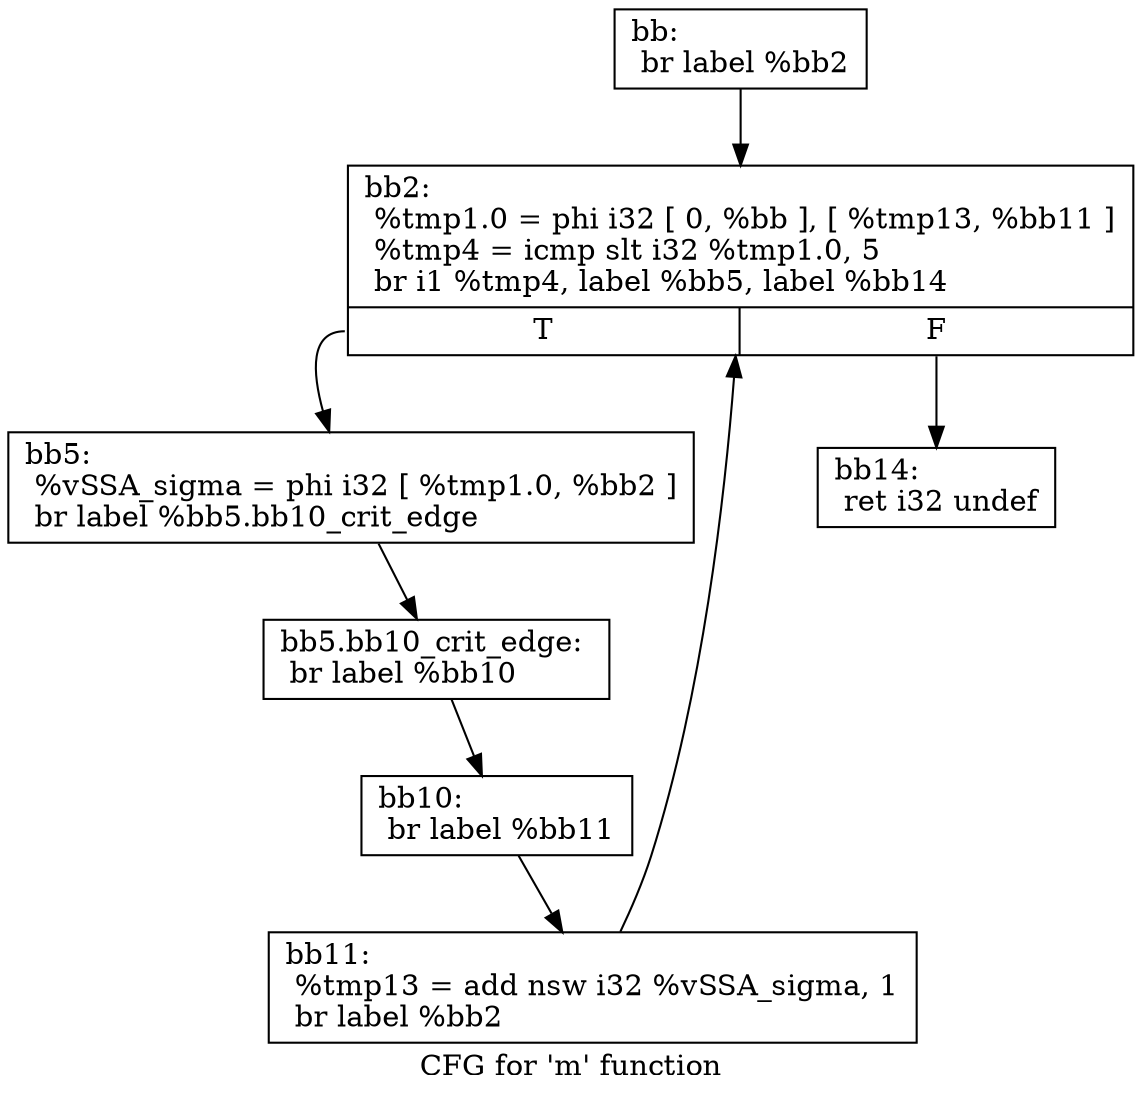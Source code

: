 digraph "CFG for 'm' function" {
        label="CFG for 'm' function";

        Node0xd94e50 [shape=record,label="{bb:\l  br label %bb2\l}"];
        Node0xd94e50 -> Node0xd94fe0;
        Node0xd94fe0 [shape=record,label="{bb2:                                              \l  %tmp1.0 = phi i32 [ 0, %bb ], [ %tmp13, %bb11 ]\l  %tmp4 = icmp slt i32 %tmp1.0, 5\l  br i1 %tmp4, label %bb5, label %bb14\l|{<s0>T|<s1>F}}"];
        Node0xd94fe0:s0 -> Node0xd95990;
        Node0xd94fe0:s1 -> Node0xd95a60;
        Node0xd95990 [shape=record,label="{bb5:                                              \l  %vSSA_sigma = phi i32 [ %tmp1.0, %bb2 ]\l  br label %bb5.bb10_crit_edge\l}"];
        Node0xd95990 -> Node0xd95c10;
        Node0xd95c10 [shape=record,label="{bb5.bb10_crit_edge:                               \l  br label %bb10\l}"];
        Node0xd95c10 -> Node0xd95d40;
        Node0xd95d40 [shape=record,label="{bb10:                                             \l  br label %bb11\l}"];
        Node0xd95d40 -> Node0xd95740;
        Node0xd95740 [shape=record,label="{bb11:                                             \l  %tmp13 = add nsw i32 %vSSA_sigma, 1\l  br label %bb2\l}"];
        Node0xd95740 -> Node0xd94fe0;
        Node0xd95a60 [shape=record,label="{bb14:                                             \l  ret i32 undef\l}"];
}